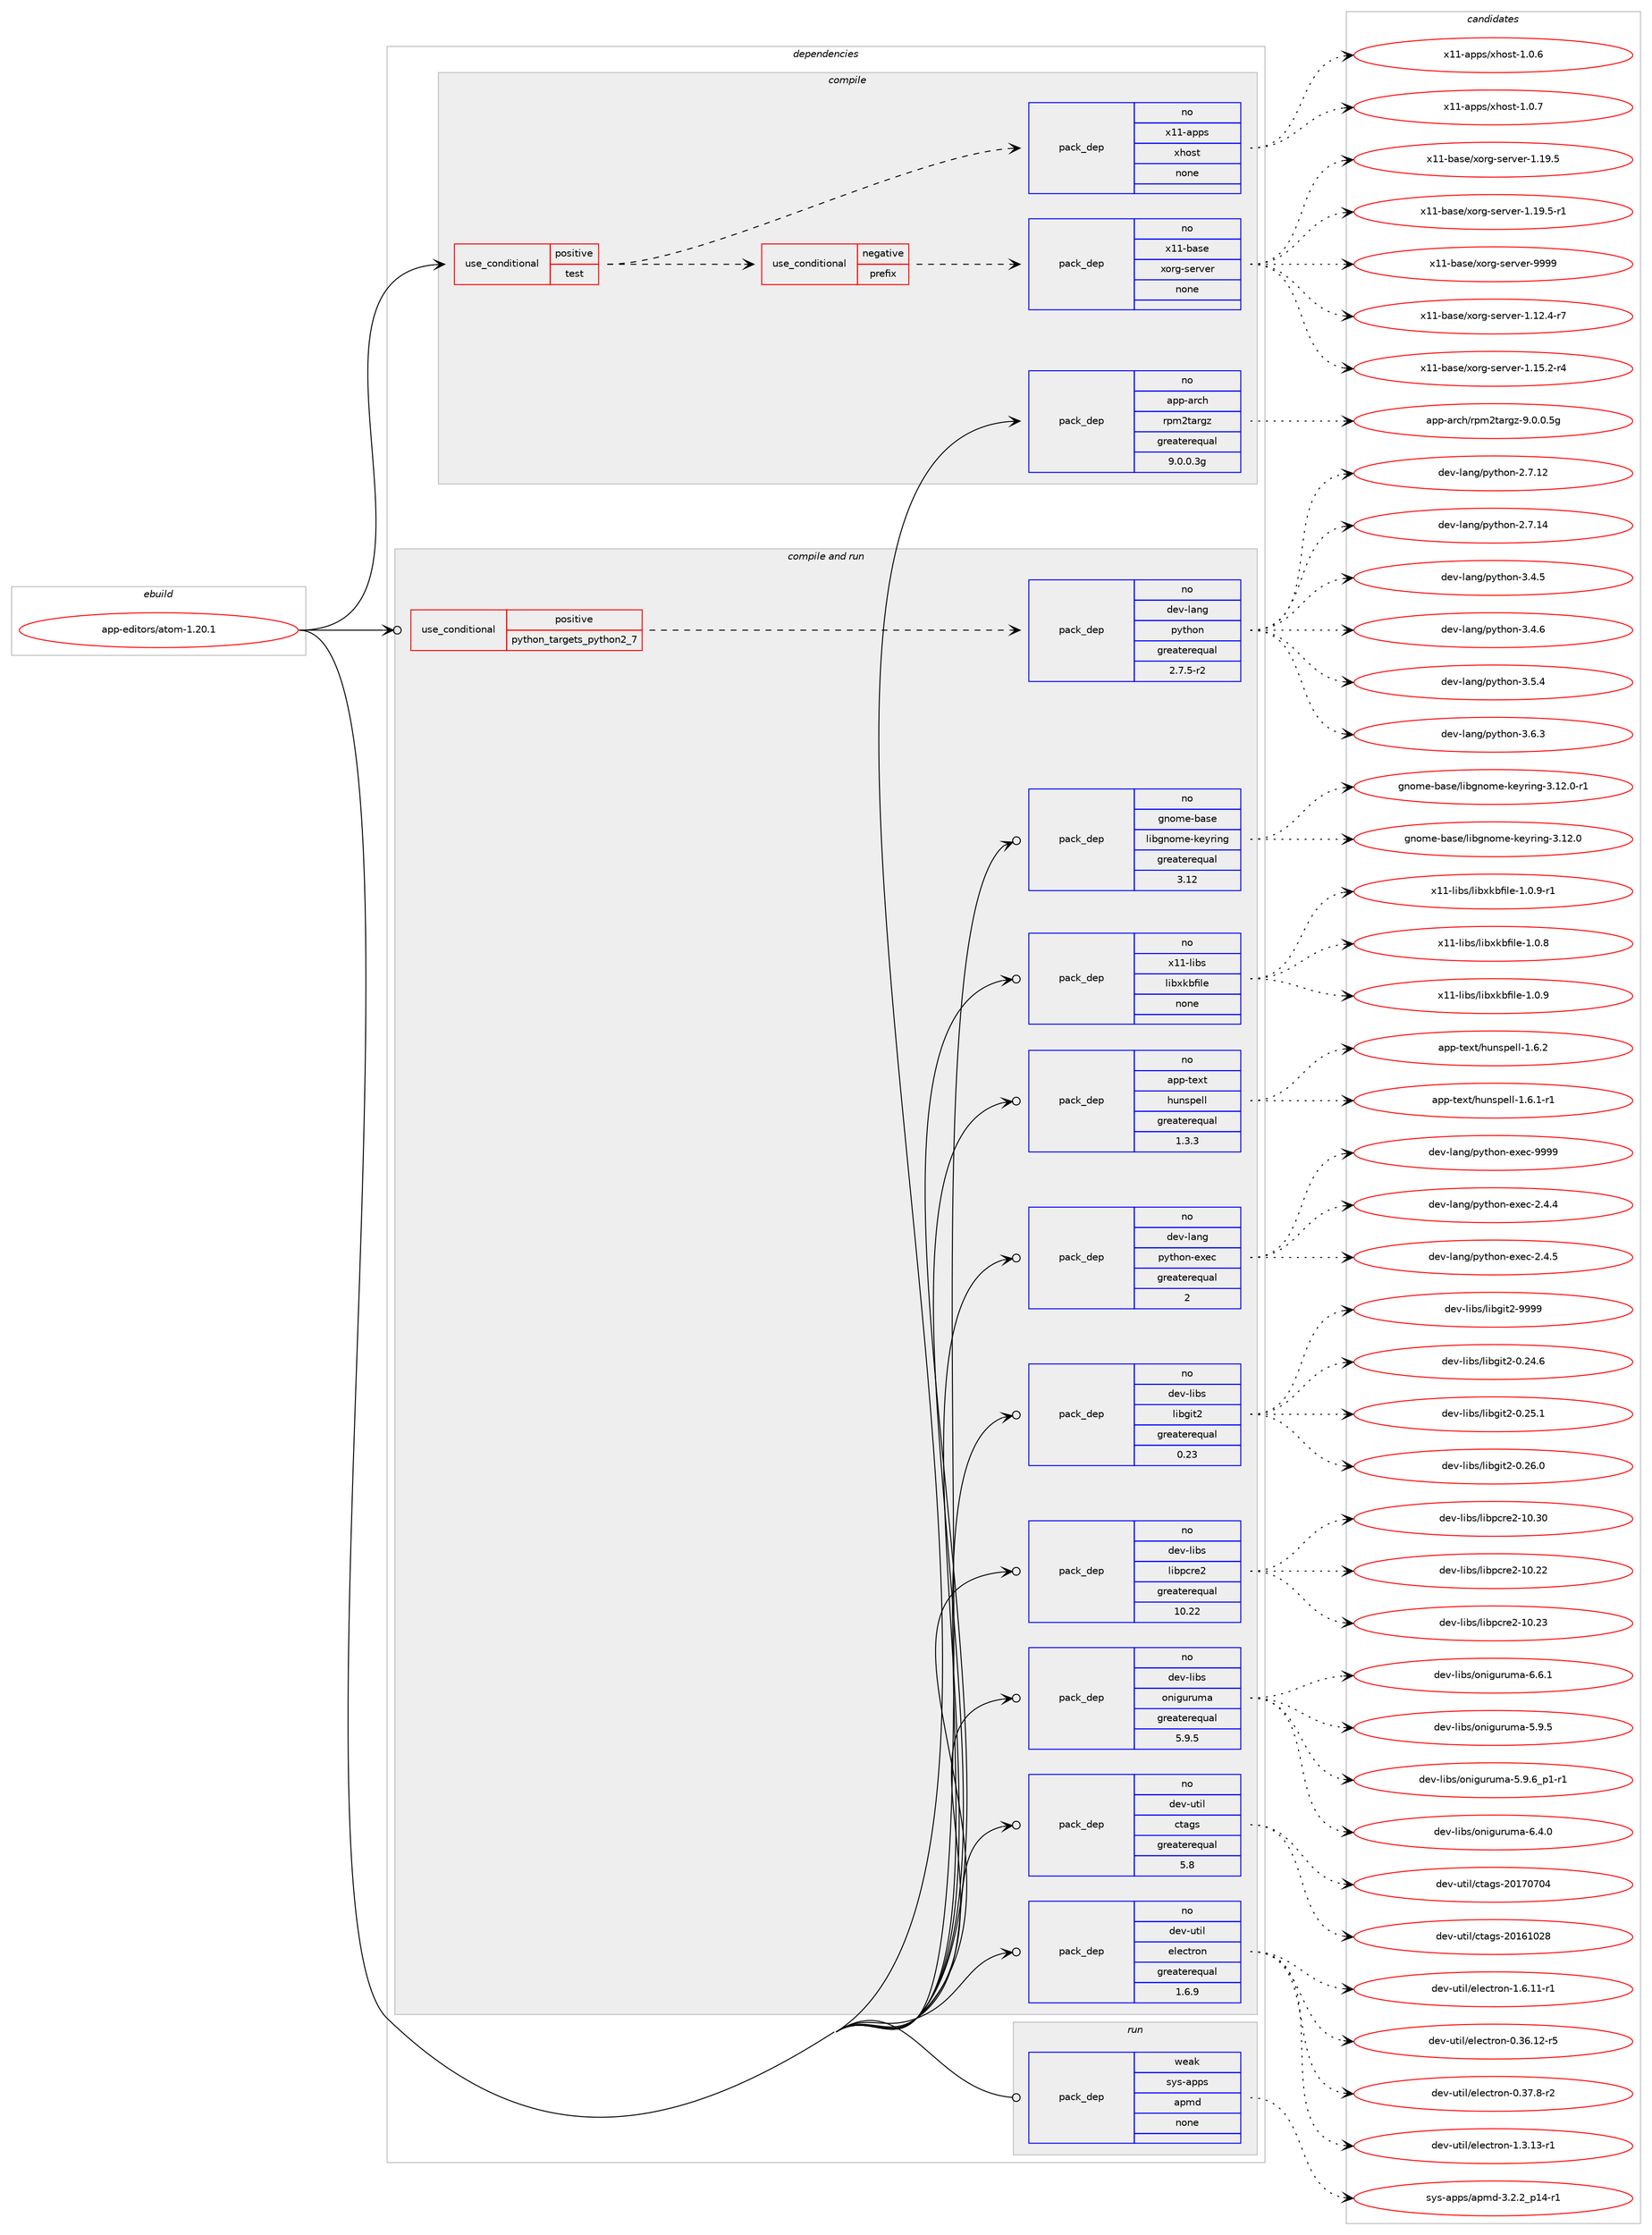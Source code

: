 digraph prolog {

# *************
# Graph options
# *************

newrank=true;
concentrate=true;
compound=true;
graph [rankdir=LR,fontname=Helvetica,fontsize=10,ranksep=1.5];#, ranksep=2.5, nodesep=0.2];
edge  [arrowhead=vee];
node  [fontname=Helvetica,fontsize=10];

# **********
# The ebuild
# **********

subgraph cluster_leftcol {
color=gray;
rank=same;
label=<<i>ebuild</i>>;
id [label="app-editors/atom-1.20.1", color=red, width=4, href="../app-editors/atom-1.20.1.svg"];
}

# ****************
# The dependencies
# ****************

subgraph cluster_midcol {
color=gray;
label=<<i>dependencies</i>>;
subgraph cluster_compile {
fillcolor="#eeeeee";
style=filled;
label=<<i>compile</i>>;
subgraph cond3795 {
dependency15787 [label=<<TABLE BORDER="0" CELLBORDER="1" CELLSPACING="0" CELLPADDING="4"><TR><TD ROWSPAN="3" CELLPADDING="10">use_conditional</TD></TR><TR><TD>positive</TD></TR><TR><TD>test</TD></TR></TABLE>>, shape=none, color=red];
subgraph cond3796 {
dependency15788 [label=<<TABLE BORDER="0" CELLBORDER="1" CELLSPACING="0" CELLPADDING="4"><TR><TD ROWSPAN="3" CELLPADDING="10">use_conditional</TD></TR><TR><TD>negative</TD></TR><TR><TD>prefix</TD></TR></TABLE>>, shape=none, color=red];
subgraph pack11652 {
dependency15789 [label=<<TABLE BORDER="0" CELLBORDER="1" CELLSPACING="0" CELLPADDING="4" WIDTH="220"><TR><TD ROWSPAN="6" CELLPADDING="30">pack_dep</TD></TR><TR><TD WIDTH="110">no</TD></TR><TR><TD>x11-base</TD></TR><TR><TD>xorg-server</TD></TR><TR><TD>none</TD></TR><TR><TD></TD></TR></TABLE>>, shape=none, color=blue];
}
dependency15788:e -> dependency15789:w [weight=20,style="dashed",arrowhead="vee"];
}
dependency15787:e -> dependency15788:w [weight=20,style="dashed",arrowhead="vee"];
subgraph pack11653 {
dependency15790 [label=<<TABLE BORDER="0" CELLBORDER="1" CELLSPACING="0" CELLPADDING="4" WIDTH="220"><TR><TD ROWSPAN="6" CELLPADDING="30">pack_dep</TD></TR><TR><TD WIDTH="110">no</TD></TR><TR><TD>x11-apps</TD></TR><TR><TD>xhost</TD></TR><TR><TD>none</TD></TR><TR><TD></TD></TR></TABLE>>, shape=none, color=blue];
}
dependency15787:e -> dependency15790:w [weight=20,style="dashed",arrowhead="vee"];
}
id:e -> dependency15787:w [weight=20,style="solid",arrowhead="vee"];
subgraph pack11654 {
dependency15791 [label=<<TABLE BORDER="0" CELLBORDER="1" CELLSPACING="0" CELLPADDING="4" WIDTH="220"><TR><TD ROWSPAN="6" CELLPADDING="30">pack_dep</TD></TR><TR><TD WIDTH="110">no</TD></TR><TR><TD>app-arch</TD></TR><TR><TD>rpm2targz</TD></TR><TR><TD>greaterequal</TD></TR><TR><TD>9.0.0.3g</TD></TR></TABLE>>, shape=none, color=blue];
}
id:e -> dependency15791:w [weight=20,style="solid",arrowhead="vee"];
}
subgraph cluster_compileandrun {
fillcolor="#eeeeee";
style=filled;
label=<<i>compile and run</i>>;
subgraph cond3797 {
dependency15792 [label=<<TABLE BORDER="0" CELLBORDER="1" CELLSPACING="0" CELLPADDING="4"><TR><TD ROWSPAN="3" CELLPADDING="10">use_conditional</TD></TR><TR><TD>positive</TD></TR><TR><TD>python_targets_python2_7</TD></TR></TABLE>>, shape=none, color=red];
subgraph pack11655 {
dependency15793 [label=<<TABLE BORDER="0" CELLBORDER="1" CELLSPACING="0" CELLPADDING="4" WIDTH="220"><TR><TD ROWSPAN="6" CELLPADDING="30">pack_dep</TD></TR><TR><TD WIDTH="110">no</TD></TR><TR><TD>dev-lang</TD></TR><TR><TD>python</TD></TR><TR><TD>greaterequal</TD></TR><TR><TD>2.7.5-r2</TD></TR></TABLE>>, shape=none, color=blue];
}
dependency15792:e -> dependency15793:w [weight=20,style="dashed",arrowhead="vee"];
}
id:e -> dependency15792:w [weight=20,style="solid",arrowhead="odotvee"];
subgraph pack11656 {
dependency15794 [label=<<TABLE BORDER="0" CELLBORDER="1" CELLSPACING="0" CELLPADDING="4" WIDTH="220"><TR><TD ROWSPAN="6" CELLPADDING="30">pack_dep</TD></TR><TR><TD WIDTH="110">no</TD></TR><TR><TD>app-text</TD></TR><TR><TD>hunspell</TD></TR><TR><TD>greaterequal</TD></TR><TR><TD>1.3.3</TD></TR></TABLE>>, shape=none, color=blue];
}
id:e -> dependency15794:w [weight=20,style="solid",arrowhead="odotvee"];
subgraph pack11657 {
dependency15795 [label=<<TABLE BORDER="0" CELLBORDER="1" CELLSPACING="0" CELLPADDING="4" WIDTH="220"><TR><TD ROWSPAN="6" CELLPADDING="30">pack_dep</TD></TR><TR><TD WIDTH="110">no</TD></TR><TR><TD>dev-lang</TD></TR><TR><TD>python-exec</TD></TR><TR><TD>greaterequal</TD></TR><TR><TD>2</TD></TR></TABLE>>, shape=none, color=blue];
}
id:e -> dependency15795:w [weight=20,style="solid",arrowhead="odotvee"];
subgraph pack11658 {
dependency15796 [label=<<TABLE BORDER="0" CELLBORDER="1" CELLSPACING="0" CELLPADDING="4" WIDTH="220"><TR><TD ROWSPAN="6" CELLPADDING="30">pack_dep</TD></TR><TR><TD WIDTH="110">no</TD></TR><TR><TD>dev-libs</TD></TR><TR><TD>libgit2</TD></TR><TR><TD>greaterequal</TD></TR><TR><TD>0.23</TD></TR></TABLE>>, shape=none, color=blue];
}
id:e -> dependency15796:w [weight=20,style="solid",arrowhead="odotvee"];
subgraph pack11659 {
dependency15797 [label=<<TABLE BORDER="0" CELLBORDER="1" CELLSPACING="0" CELLPADDING="4" WIDTH="220"><TR><TD ROWSPAN="6" CELLPADDING="30">pack_dep</TD></TR><TR><TD WIDTH="110">no</TD></TR><TR><TD>dev-libs</TD></TR><TR><TD>libpcre2</TD></TR><TR><TD>greaterequal</TD></TR><TR><TD>10.22</TD></TR></TABLE>>, shape=none, color=blue];
}
id:e -> dependency15797:w [weight=20,style="solid",arrowhead="odotvee"];
subgraph pack11660 {
dependency15798 [label=<<TABLE BORDER="0" CELLBORDER="1" CELLSPACING="0" CELLPADDING="4" WIDTH="220"><TR><TD ROWSPAN="6" CELLPADDING="30">pack_dep</TD></TR><TR><TD WIDTH="110">no</TD></TR><TR><TD>dev-libs</TD></TR><TR><TD>oniguruma</TD></TR><TR><TD>greaterequal</TD></TR><TR><TD>5.9.5</TD></TR></TABLE>>, shape=none, color=blue];
}
id:e -> dependency15798:w [weight=20,style="solid",arrowhead="odotvee"];
subgraph pack11661 {
dependency15799 [label=<<TABLE BORDER="0" CELLBORDER="1" CELLSPACING="0" CELLPADDING="4" WIDTH="220"><TR><TD ROWSPAN="6" CELLPADDING="30">pack_dep</TD></TR><TR><TD WIDTH="110">no</TD></TR><TR><TD>dev-util</TD></TR><TR><TD>ctags</TD></TR><TR><TD>greaterequal</TD></TR><TR><TD>5.8</TD></TR></TABLE>>, shape=none, color=blue];
}
id:e -> dependency15799:w [weight=20,style="solid",arrowhead="odotvee"];
subgraph pack11662 {
dependency15800 [label=<<TABLE BORDER="0" CELLBORDER="1" CELLSPACING="0" CELLPADDING="4" WIDTH="220"><TR><TD ROWSPAN="6" CELLPADDING="30">pack_dep</TD></TR><TR><TD WIDTH="110">no</TD></TR><TR><TD>dev-util</TD></TR><TR><TD>electron</TD></TR><TR><TD>greaterequal</TD></TR><TR><TD>1.6.9</TD></TR></TABLE>>, shape=none, color=blue];
}
id:e -> dependency15800:w [weight=20,style="solid",arrowhead="odotvee"];
subgraph pack11663 {
dependency15801 [label=<<TABLE BORDER="0" CELLBORDER="1" CELLSPACING="0" CELLPADDING="4" WIDTH="220"><TR><TD ROWSPAN="6" CELLPADDING="30">pack_dep</TD></TR><TR><TD WIDTH="110">no</TD></TR><TR><TD>gnome-base</TD></TR><TR><TD>libgnome-keyring</TD></TR><TR><TD>greaterequal</TD></TR><TR><TD>3.12</TD></TR></TABLE>>, shape=none, color=blue];
}
id:e -> dependency15801:w [weight=20,style="solid",arrowhead="odotvee"];
subgraph pack11664 {
dependency15802 [label=<<TABLE BORDER="0" CELLBORDER="1" CELLSPACING="0" CELLPADDING="4" WIDTH="220"><TR><TD ROWSPAN="6" CELLPADDING="30">pack_dep</TD></TR><TR><TD WIDTH="110">no</TD></TR><TR><TD>x11-libs</TD></TR><TR><TD>libxkbfile</TD></TR><TR><TD>none</TD></TR><TR><TD></TD></TR></TABLE>>, shape=none, color=blue];
}
id:e -> dependency15802:w [weight=20,style="solid",arrowhead="odotvee"];
}
subgraph cluster_run {
fillcolor="#eeeeee";
style=filled;
label=<<i>run</i>>;
subgraph pack11665 {
dependency15803 [label=<<TABLE BORDER="0" CELLBORDER="1" CELLSPACING="0" CELLPADDING="4" WIDTH="220"><TR><TD ROWSPAN="6" CELLPADDING="30">pack_dep</TD></TR><TR><TD WIDTH="110">weak</TD></TR><TR><TD>sys-apps</TD></TR><TR><TD>apmd</TD></TR><TR><TD>none</TD></TR><TR><TD></TD></TR></TABLE>>, shape=none, color=blue];
}
id:e -> dependency15803:w [weight=20,style="solid",arrowhead="odot"];
}
}

# **************
# The candidates
# **************

subgraph cluster_choices {
rank=same;
color=gray;
label=<<i>candidates</i>>;

subgraph choice11652 {
color=black;
nodesep=1;
choice12049494598971151014712011111410345115101114118101114454946495046524511455 [label="x11-base/xorg-server-1.12.4-r7", color=red, width=4,href="../x11-base/xorg-server-1.12.4-r7.svg"];
choice12049494598971151014712011111410345115101114118101114454946495346504511452 [label="x11-base/xorg-server-1.15.2-r4", color=red, width=4,href="../x11-base/xorg-server-1.15.2-r4.svg"];
choice1204949459897115101471201111141034511510111411810111445494649574653 [label="x11-base/xorg-server-1.19.5", color=red, width=4,href="../x11-base/xorg-server-1.19.5.svg"];
choice12049494598971151014712011111410345115101114118101114454946495746534511449 [label="x11-base/xorg-server-1.19.5-r1", color=red, width=4,href="../x11-base/xorg-server-1.19.5-r1.svg"];
choice120494945989711510147120111114103451151011141181011144557575757 [label="x11-base/xorg-server-9999", color=red, width=4,href="../x11-base/xorg-server-9999.svg"];
dependency15789:e -> choice12049494598971151014712011111410345115101114118101114454946495046524511455:w [style=dotted,weight="100"];
dependency15789:e -> choice12049494598971151014712011111410345115101114118101114454946495346504511452:w [style=dotted,weight="100"];
dependency15789:e -> choice1204949459897115101471201111141034511510111411810111445494649574653:w [style=dotted,weight="100"];
dependency15789:e -> choice12049494598971151014712011111410345115101114118101114454946495746534511449:w [style=dotted,weight="100"];
dependency15789:e -> choice120494945989711510147120111114103451151011141181011144557575757:w [style=dotted,weight="100"];
}
subgraph choice11653 {
color=black;
nodesep=1;
choice1204949459711211211547120104111115116454946484654 [label="x11-apps/xhost-1.0.6", color=red, width=4,href="../x11-apps/xhost-1.0.6.svg"];
choice1204949459711211211547120104111115116454946484655 [label="x11-apps/xhost-1.0.7", color=red, width=4,href="../x11-apps/xhost-1.0.7.svg"];
dependency15790:e -> choice1204949459711211211547120104111115116454946484654:w [style=dotted,weight="100"];
dependency15790:e -> choice1204949459711211211547120104111115116454946484655:w [style=dotted,weight="100"];
}
subgraph choice11654 {
color=black;
nodesep=1;
choice971121124597114991044711411210950116971141031224557464846484653103 [label="app-arch/rpm2targz-9.0.0.5g", color=red, width=4,href="../app-arch/rpm2targz-9.0.0.5g.svg"];
dependency15791:e -> choice971121124597114991044711411210950116971141031224557464846484653103:w [style=dotted,weight="100"];
}
subgraph choice11655 {
color=black;
nodesep=1;
choice10010111845108971101034711212111610411111045504655464950 [label="dev-lang/python-2.7.12", color=red, width=4,href="../dev-lang/python-2.7.12.svg"];
choice10010111845108971101034711212111610411111045504655464952 [label="dev-lang/python-2.7.14", color=red, width=4,href="../dev-lang/python-2.7.14.svg"];
choice100101118451089711010347112121116104111110455146524653 [label="dev-lang/python-3.4.5", color=red, width=4,href="../dev-lang/python-3.4.5.svg"];
choice100101118451089711010347112121116104111110455146524654 [label="dev-lang/python-3.4.6", color=red, width=4,href="../dev-lang/python-3.4.6.svg"];
choice100101118451089711010347112121116104111110455146534652 [label="dev-lang/python-3.5.4", color=red, width=4,href="../dev-lang/python-3.5.4.svg"];
choice100101118451089711010347112121116104111110455146544651 [label="dev-lang/python-3.6.3", color=red, width=4,href="../dev-lang/python-3.6.3.svg"];
dependency15793:e -> choice10010111845108971101034711212111610411111045504655464950:w [style=dotted,weight="100"];
dependency15793:e -> choice10010111845108971101034711212111610411111045504655464952:w [style=dotted,weight="100"];
dependency15793:e -> choice100101118451089711010347112121116104111110455146524653:w [style=dotted,weight="100"];
dependency15793:e -> choice100101118451089711010347112121116104111110455146524654:w [style=dotted,weight="100"];
dependency15793:e -> choice100101118451089711010347112121116104111110455146534652:w [style=dotted,weight="100"];
dependency15793:e -> choice100101118451089711010347112121116104111110455146544651:w [style=dotted,weight="100"];
}
subgraph choice11656 {
color=black;
nodesep=1;
choice9711211245116101120116471041171101151121011081084549465446494511449 [label="app-text/hunspell-1.6.1-r1", color=red, width=4,href="../app-text/hunspell-1.6.1-r1.svg"];
choice971121124511610112011647104117110115112101108108454946544650 [label="app-text/hunspell-1.6.2", color=red, width=4,href="../app-text/hunspell-1.6.2.svg"];
dependency15794:e -> choice9711211245116101120116471041171101151121011081084549465446494511449:w [style=dotted,weight="100"];
dependency15794:e -> choice971121124511610112011647104117110115112101108108454946544650:w [style=dotted,weight="100"];
}
subgraph choice11657 {
color=black;
nodesep=1;
choice1001011184510897110103471121211161041111104510112010199455046524652 [label="dev-lang/python-exec-2.4.4", color=red, width=4,href="../dev-lang/python-exec-2.4.4.svg"];
choice1001011184510897110103471121211161041111104510112010199455046524653 [label="dev-lang/python-exec-2.4.5", color=red, width=4,href="../dev-lang/python-exec-2.4.5.svg"];
choice10010111845108971101034711212111610411111045101120101994557575757 [label="dev-lang/python-exec-9999", color=red, width=4,href="../dev-lang/python-exec-9999.svg"];
dependency15795:e -> choice1001011184510897110103471121211161041111104510112010199455046524652:w [style=dotted,weight="100"];
dependency15795:e -> choice1001011184510897110103471121211161041111104510112010199455046524653:w [style=dotted,weight="100"];
dependency15795:e -> choice10010111845108971101034711212111610411111045101120101994557575757:w [style=dotted,weight="100"];
}
subgraph choice11658 {
color=black;
nodesep=1;
choice100101118451081059811547108105981031051165045484650524654 [label="dev-libs/libgit2-0.24.6", color=red, width=4,href="../dev-libs/libgit2-0.24.6.svg"];
choice100101118451081059811547108105981031051165045484650534649 [label="dev-libs/libgit2-0.25.1", color=red, width=4,href="../dev-libs/libgit2-0.25.1.svg"];
choice100101118451081059811547108105981031051165045484650544648 [label="dev-libs/libgit2-0.26.0", color=red, width=4,href="../dev-libs/libgit2-0.26.0.svg"];
choice10010111845108105981154710810598103105116504557575757 [label="dev-libs/libgit2-9999", color=red, width=4,href="../dev-libs/libgit2-9999.svg"];
dependency15796:e -> choice100101118451081059811547108105981031051165045484650524654:w [style=dotted,weight="100"];
dependency15796:e -> choice100101118451081059811547108105981031051165045484650534649:w [style=dotted,weight="100"];
dependency15796:e -> choice100101118451081059811547108105981031051165045484650544648:w [style=dotted,weight="100"];
dependency15796:e -> choice10010111845108105981154710810598103105116504557575757:w [style=dotted,weight="100"];
}
subgraph choice11659 {
color=black;
nodesep=1;
choice100101118451081059811547108105981129911410150454948465050 [label="dev-libs/libpcre2-10.22", color=red, width=4,href="../dev-libs/libpcre2-10.22.svg"];
choice100101118451081059811547108105981129911410150454948465051 [label="dev-libs/libpcre2-10.23", color=red, width=4,href="../dev-libs/libpcre2-10.23.svg"];
choice100101118451081059811547108105981129911410150454948465148 [label="dev-libs/libpcre2-10.30", color=red, width=4,href="../dev-libs/libpcre2-10.30.svg"];
dependency15797:e -> choice100101118451081059811547108105981129911410150454948465050:w [style=dotted,weight="100"];
dependency15797:e -> choice100101118451081059811547108105981129911410150454948465051:w [style=dotted,weight="100"];
dependency15797:e -> choice100101118451081059811547108105981129911410150454948465148:w [style=dotted,weight="100"];
}
subgraph choice11660 {
color=black;
nodesep=1;
choice10010111845108105981154711111010510311711411710997455346574653 [label="dev-libs/oniguruma-5.9.5", color=red, width=4,href="../dev-libs/oniguruma-5.9.5.svg"];
choice1001011184510810598115471111101051031171141171099745534657465495112494511449 [label="dev-libs/oniguruma-5.9.6_p1-r1", color=red, width=4,href="../dev-libs/oniguruma-5.9.6_p1-r1.svg"];
choice10010111845108105981154711111010510311711411710997455446524648 [label="dev-libs/oniguruma-6.4.0", color=red, width=4,href="../dev-libs/oniguruma-6.4.0.svg"];
choice10010111845108105981154711111010510311711411710997455446544649 [label="dev-libs/oniguruma-6.6.1", color=red, width=4,href="../dev-libs/oniguruma-6.6.1.svg"];
dependency15798:e -> choice10010111845108105981154711111010510311711411710997455346574653:w [style=dotted,weight="100"];
dependency15798:e -> choice1001011184510810598115471111101051031171141171099745534657465495112494511449:w [style=dotted,weight="100"];
dependency15798:e -> choice10010111845108105981154711111010510311711411710997455446524648:w [style=dotted,weight="100"];
dependency15798:e -> choice10010111845108105981154711111010510311711411710997455446544649:w [style=dotted,weight="100"];
}
subgraph choice11661 {
color=black;
nodesep=1;
choice10010111845117116105108479911697103115455048495449485056 [label="dev-util/ctags-20161028", color=red, width=4,href="../dev-util/ctags-20161028.svg"];
choice10010111845117116105108479911697103115455048495548554852 [label="dev-util/ctags-20170704", color=red, width=4,href="../dev-util/ctags-20170704.svg"];
dependency15799:e -> choice10010111845117116105108479911697103115455048495449485056:w [style=dotted,weight="100"];
dependency15799:e -> choice10010111845117116105108479911697103115455048495548554852:w [style=dotted,weight="100"];
}
subgraph choice11662 {
color=black;
nodesep=1;
choice10010111845117116105108471011081019911611411111045484651544649504511453 [label="dev-util/electron-0.36.12-r5", color=red, width=4,href="../dev-util/electron-0.36.12-r5.svg"];
choice100101118451171161051084710110810199116114111110454846515546564511450 [label="dev-util/electron-0.37.8-r2", color=red, width=4,href="../dev-util/electron-0.37.8-r2.svg"];
choice100101118451171161051084710110810199116114111110454946514649514511449 [label="dev-util/electron-1.3.13-r1", color=red, width=4,href="../dev-util/electron-1.3.13-r1.svg"];
choice100101118451171161051084710110810199116114111110454946544649494511449 [label="dev-util/electron-1.6.11-r1", color=red, width=4,href="../dev-util/electron-1.6.11-r1.svg"];
dependency15800:e -> choice10010111845117116105108471011081019911611411111045484651544649504511453:w [style=dotted,weight="100"];
dependency15800:e -> choice100101118451171161051084710110810199116114111110454846515546564511450:w [style=dotted,weight="100"];
dependency15800:e -> choice100101118451171161051084710110810199116114111110454946514649514511449:w [style=dotted,weight="100"];
dependency15800:e -> choice100101118451171161051084710110810199116114111110454946544649494511449:w [style=dotted,weight="100"];
}
subgraph choice11663 {
color=black;
nodesep=1;
choice10311011110910145989711510147108105981031101111091014510710112111410511010345514649504648 [label="gnome-base/libgnome-keyring-3.12.0", color=red, width=4,href="../gnome-base/libgnome-keyring-3.12.0.svg"];
choice103110111109101459897115101471081059810311011110910145107101121114105110103455146495046484511449 [label="gnome-base/libgnome-keyring-3.12.0-r1", color=red, width=4,href="../gnome-base/libgnome-keyring-3.12.0-r1.svg"];
dependency15801:e -> choice10311011110910145989711510147108105981031101111091014510710112111410511010345514649504648:w [style=dotted,weight="100"];
dependency15801:e -> choice103110111109101459897115101471081059810311011110910145107101121114105110103455146495046484511449:w [style=dotted,weight="100"];
}
subgraph choice11664 {
color=black;
nodesep=1;
choice12049494510810598115471081059812010798102105108101454946484656 [label="x11-libs/libxkbfile-1.0.8", color=red, width=4,href="../x11-libs/libxkbfile-1.0.8.svg"];
choice12049494510810598115471081059812010798102105108101454946484657 [label="x11-libs/libxkbfile-1.0.9", color=red, width=4,href="../x11-libs/libxkbfile-1.0.9.svg"];
choice120494945108105981154710810598120107981021051081014549464846574511449 [label="x11-libs/libxkbfile-1.0.9-r1", color=red, width=4,href="../x11-libs/libxkbfile-1.0.9-r1.svg"];
dependency15802:e -> choice12049494510810598115471081059812010798102105108101454946484656:w [style=dotted,weight="100"];
dependency15802:e -> choice12049494510810598115471081059812010798102105108101454946484657:w [style=dotted,weight="100"];
dependency15802:e -> choice120494945108105981154710810598120107981021051081014549464846574511449:w [style=dotted,weight="100"];
}
subgraph choice11665 {
color=black;
nodesep=1;
choice115121115459711211211547971121091004551465046509511249524511449 [label="sys-apps/apmd-3.2.2_p14-r1", color=red, width=4,href="../sys-apps/apmd-3.2.2_p14-r1.svg"];
dependency15803:e -> choice115121115459711211211547971121091004551465046509511249524511449:w [style=dotted,weight="100"];
}
}

}
